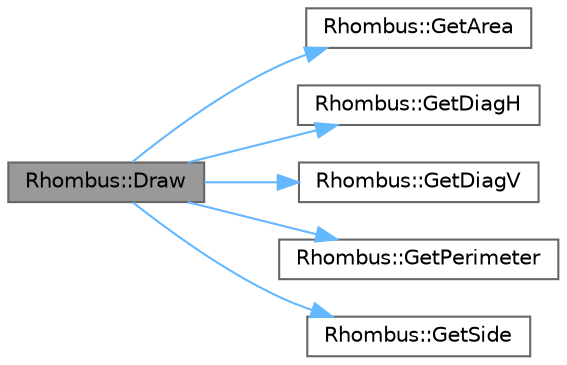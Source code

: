 digraph "Rhombus::Draw"
{
 // LATEX_PDF_SIZE
  bgcolor="transparent";
  edge [fontname=Helvetica,fontsize=10,labelfontname=Helvetica,labelfontsize=10];
  node [fontname=Helvetica,fontsize=10,shape=box,height=0.2,width=0.4];
  rankdir="LR";
  Node1 [label="Rhombus::Draw",height=0.2,width=0.4,color="gray40", fillcolor="grey60", style="filled", fontcolor="black",tooltip="draw the object"];
  Node1 -> Node2 [color="steelblue1",style="solid"];
  Node2 [label="Rhombus::GetArea",height=0.2,width=0.4,color="grey40", fillcolor="white", style="filled",URL="$class_rhombus.html#abae45f585a75e451d1584818b6228d53",tooltip="get area of the object"];
  Node1 -> Node3 [color="steelblue1",style="solid"];
  Node3 [label="Rhombus::GetDiagH",height=0.2,width=0.4,color="grey40", fillcolor="white", style="filled",URL="$class_rhombus.html#a67a2e6d01e6b13eb4e3d140c7be50d7e",tooltip="get horizontal diagonal of the object"];
  Node1 -> Node4 [color="steelblue1",style="solid"];
  Node4 [label="Rhombus::GetDiagV",height=0.2,width=0.4,color="grey40", fillcolor="white", style="filled",URL="$class_rhombus.html#a4ee1a8c64eb4a04ed77f708fdb1abb06",tooltip="get vertical diagonal of the object"];
  Node1 -> Node5 [color="steelblue1",style="solid"];
  Node5 [label="Rhombus::GetPerimeter",height=0.2,width=0.4,color="grey40", fillcolor="white", style="filled",URL="$class_rhombus.html#a566d63eecbad66c4a2898770e680e564",tooltip="get perimeter of the object"];
  Node1 -> Node6 [color="steelblue1",style="solid"];
  Node6 [label="Rhombus::GetSide",height=0.2,width=0.4,color="grey40", fillcolor="white", style="filled",URL="$class_rhombus.html#a8465bf6719165d8fe9588e03e18a4a38",tooltip="get side of the object"];
}
